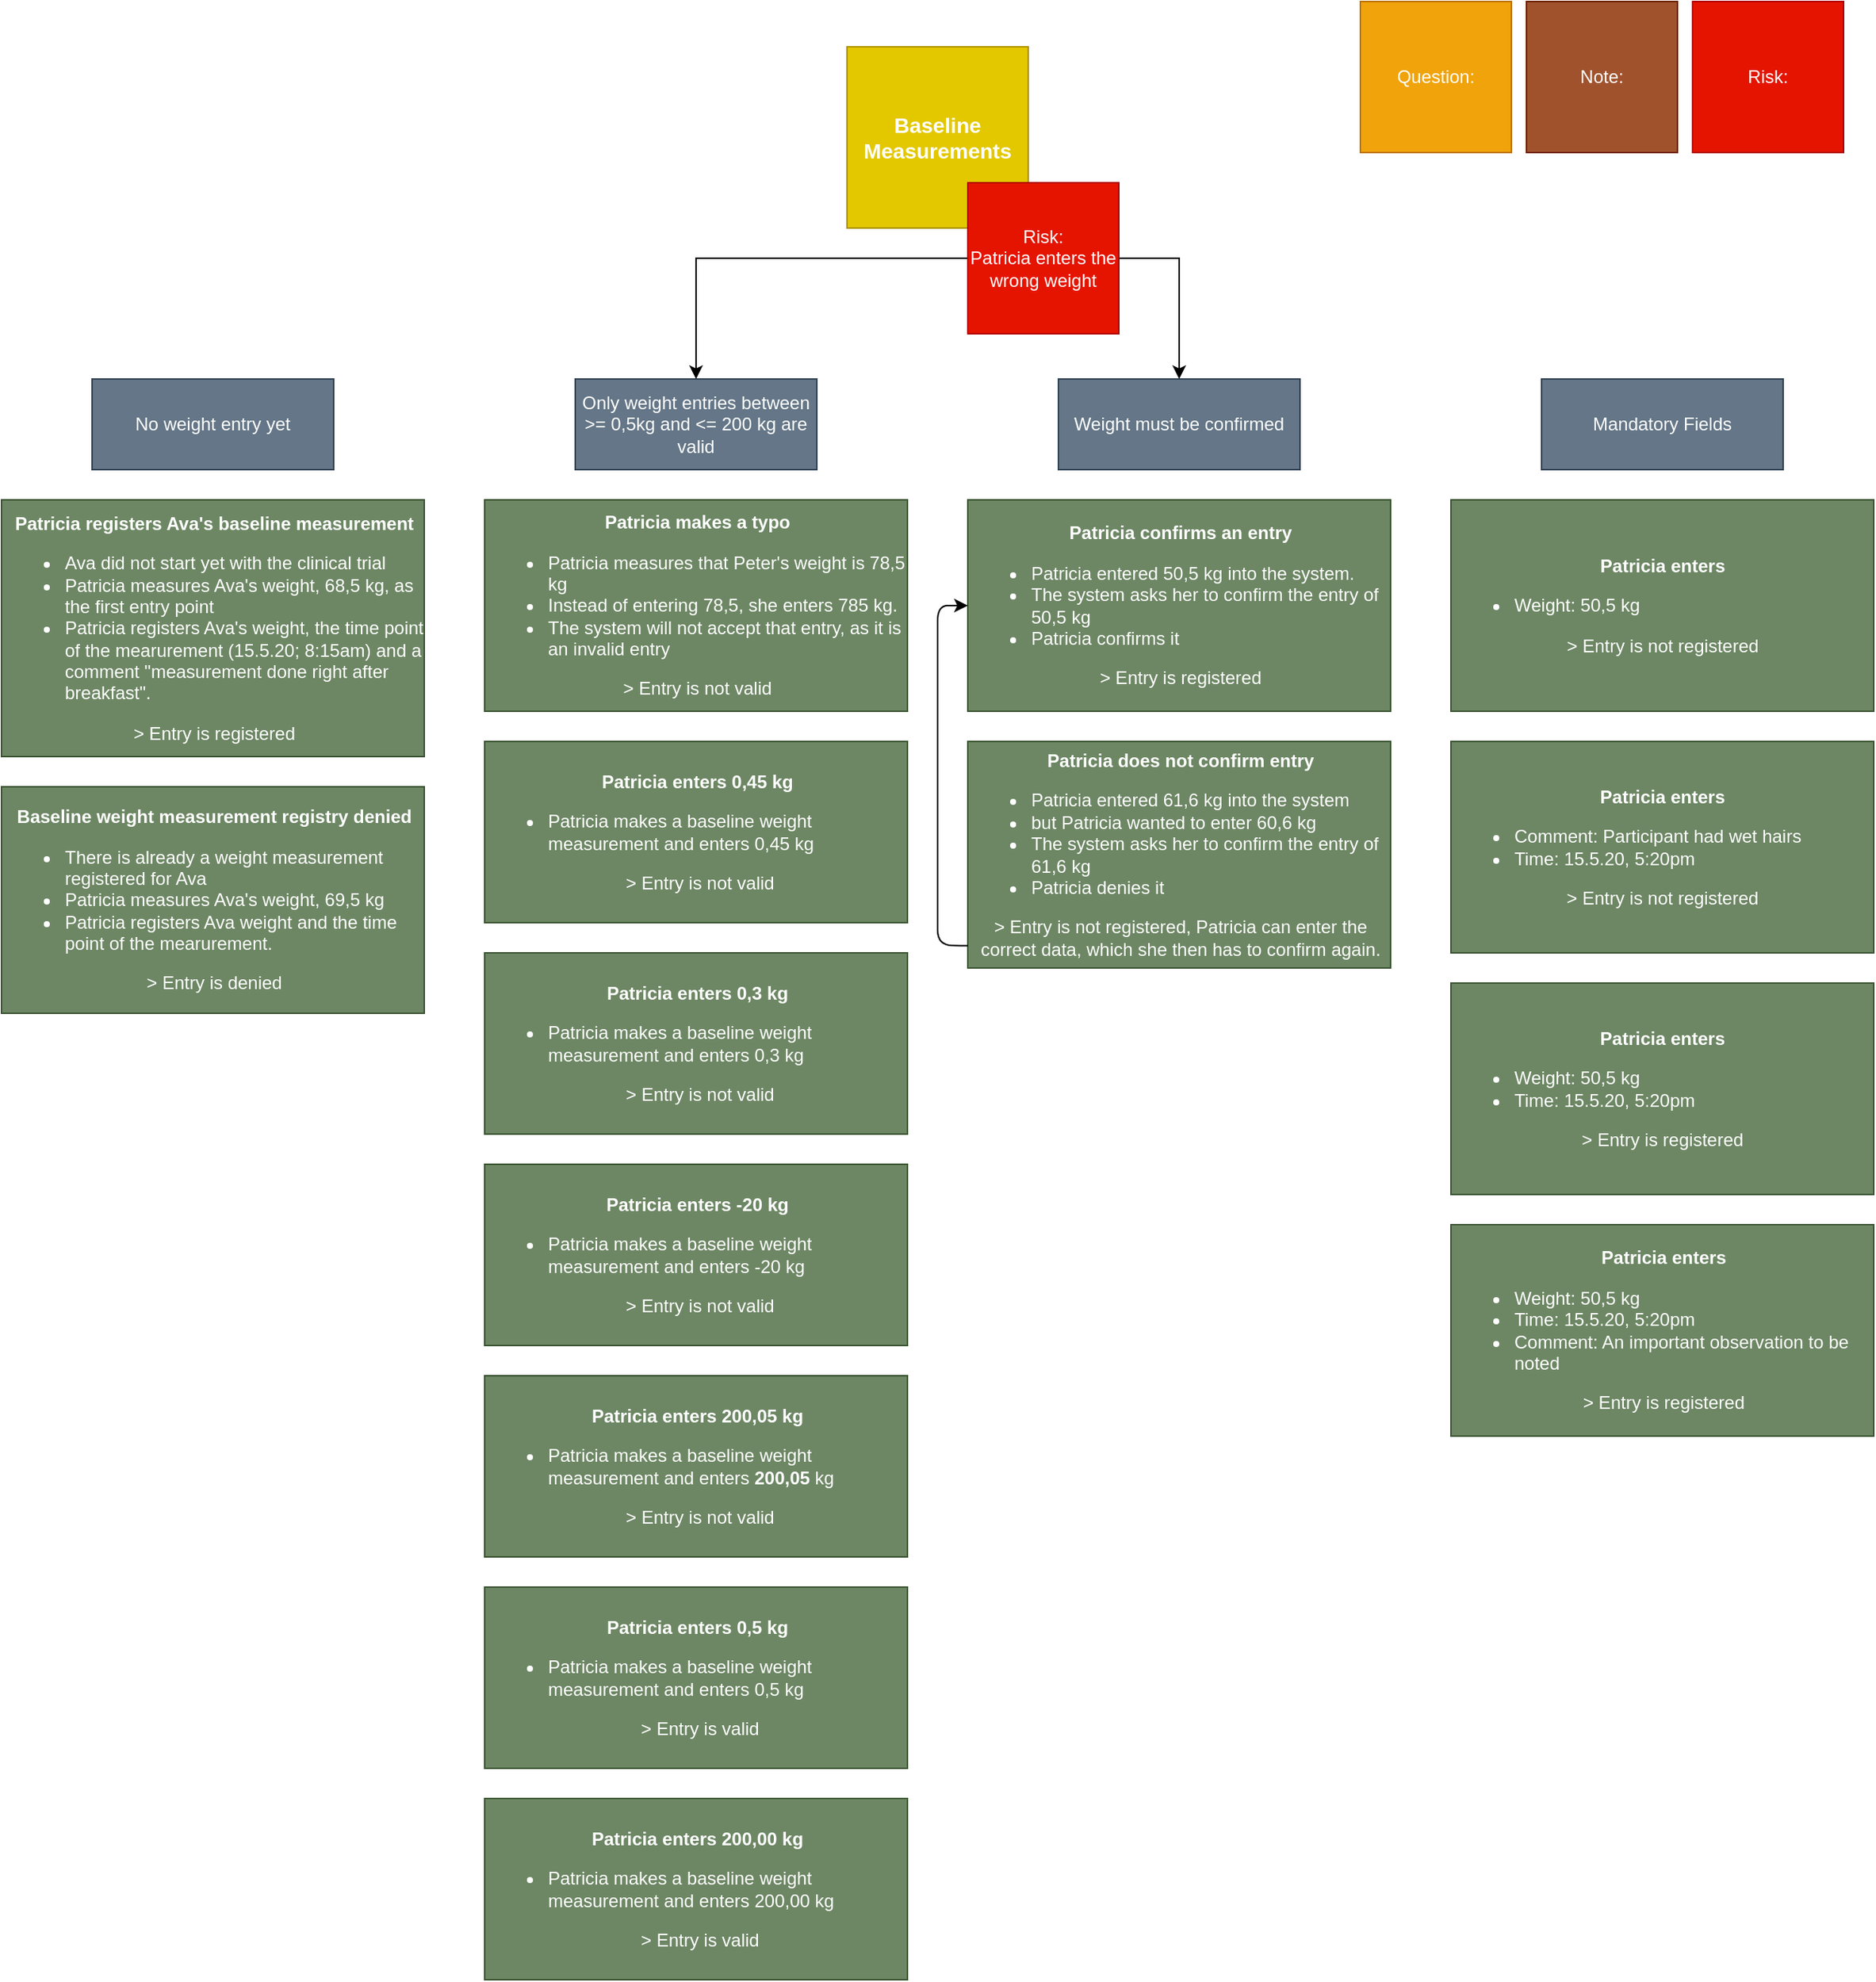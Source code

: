 <mxfile version="13.0.3" type="device"><diagram id="TZNGLyiKBYrCFd3WpfFy" name="Page-1"><mxGraphModel dx="1024" dy="890" grid="1" gridSize="10" guides="1" tooltips="1" connect="1" arrows="1" fold="1" page="1" pageScale="1" pageWidth="827" pageHeight="1169" math="0" shadow="0"><root><mxCell id="0"/><mxCell id="1" parent="0"/><mxCell id="kvqeDExt2K666dqQOh2v-1" value="&lt;span style=&quot;font-size: 14px&quot;&gt;&lt;b&gt;Baseline Measurements&lt;/b&gt;&lt;/span&gt;" style="whiteSpace=wrap;html=1;aspect=fixed;fillColor=#e3c800;strokeColor=#B09500;fontColor=#ffffff;" parent="1" vertex="1"><mxGeometry x="920" y="40" width="120" height="120" as="geometry"/></mxCell><mxCell id="kvqeDExt2K666dqQOh2v-2" value="&lt;div style=&quot;text-align: center&quot;&gt;&lt;span&gt;&lt;b&gt;Patricia registers Ava's baseline measurement&lt;/b&gt;&lt;/span&gt;&lt;/div&gt;&lt;ul&gt;&lt;li&gt;Ava did not start yet with the clinical trial&lt;/li&gt;&lt;li&gt;Patricia measures Ava's weight, 68,5 kg, as the first entry point&lt;/li&gt;&lt;li&gt;Patricia registers Ava's weight, the time point of the mearurement (15.5.20; 8:15am) and a comment &quot;measurement done right after breakfast&quot;.&lt;br&gt;&lt;/li&gt;&lt;/ul&gt;&lt;div style=&quot;text-align: center&quot;&gt;&amp;gt; Entry is registered&lt;/div&gt;" style="rounded=0;whiteSpace=wrap;html=1;align=left;fillColor=#6d8764;strokeColor=#3A5431;fontColor=#ffffff;" parent="1" vertex="1"><mxGeometry x="360" y="340" width="280" height="170" as="geometry"/></mxCell><mxCell id="kvqeDExt2K666dqQOh2v-4" value="No weight entry yet" style="rounded=0;whiteSpace=wrap;html=1;fillColor=#647687;strokeColor=#314354;fontColor=#ffffff;" parent="1" vertex="1"><mxGeometry x="420" y="260" width="160" height="60" as="geometry"/></mxCell><mxCell id="kvqeDExt2K666dqQOh2v-6" value="&lt;div style=&quot;text-align: center&quot;&gt;&lt;span&gt;&lt;b&gt;Patricia makes a typo&lt;/b&gt;&lt;/span&gt;&lt;/div&gt;&lt;ul&gt;&lt;li&gt;Patricia measures that Peter's weight is 78,5 kg&lt;/li&gt;&lt;li&gt;Instead of entering 78,5, she enters 785 kg.&lt;/li&gt;&lt;li&gt;The system will not accept that entry, as it is an invalid entry&lt;/li&gt;&lt;/ul&gt;&lt;div style=&quot;text-align: center&quot;&gt;&amp;gt; Entry is not valid&lt;/div&gt;" style="rounded=0;whiteSpace=wrap;html=1;align=left;fillColor=#6d8764;strokeColor=#3A5431;fontColor=#ffffff;" parent="1" vertex="1"><mxGeometry x="680" y="340" width="280" height="140" as="geometry"/></mxCell><mxCell id="kvqeDExt2K666dqQOh2v-7" value="Only weight entries between &amp;gt;= 0,5kg and &amp;lt;= 200 kg are valid" style="rounded=0;whiteSpace=wrap;html=1;fillColor=#647687;strokeColor=#314354;fontColor=#ffffff;" parent="1" vertex="1"><mxGeometry x="740" y="260" width="160" height="60" as="geometry"/></mxCell><mxCell id="kvqeDExt2K666dqQOh2v-8" value="Weight must be confirmed" style="rounded=0;whiteSpace=wrap;html=1;fillColor=#647687;strokeColor=#314354;fontColor=#ffffff;" parent="1" vertex="1"><mxGeometry x="1060" y="260" width="160" height="60" as="geometry"/></mxCell><mxCell id="kvqeDExt2K666dqQOh2v-9" value="&lt;div style=&quot;text-align: center&quot;&gt;&lt;span&gt;&lt;b&gt;Patricia confirms an entry&lt;/b&gt;&lt;/span&gt;&lt;/div&gt;&lt;ul&gt;&lt;li&gt;Patricia entered 50,5 kg into the system.&lt;/li&gt;&lt;li&gt;The system asks her to confirm the entry of 50,5 kg&lt;/li&gt;&lt;li&gt;Patricia confirms it&lt;/li&gt;&lt;/ul&gt;&lt;div style=&quot;text-align: center&quot;&gt;&amp;gt; Entry is registered&lt;/div&gt;" style="rounded=0;whiteSpace=wrap;html=1;align=left;fillColor=#6d8764;strokeColor=#3A5431;fontColor=#ffffff;" parent="1" vertex="1"><mxGeometry x="1000" y="340" width="280" height="140" as="geometry"/></mxCell><mxCell id="rhDXQHSUQcZURmbBb0o7-9" value="Risk:" style="whiteSpace=wrap;html=1;aspect=fixed;fillColor=#e51400;strokeColor=#B20000;fontColor=#ffffff;" parent="1" vertex="1"><mxGeometry x="1480" y="10" width="100" height="100" as="geometry"/></mxCell><mxCell id="rhDXQHSUQcZURmbBb0o7-10" value="Note:&lt;br&gt;" style="whiteSpace=wrap;html=1;aspect=fixed;fillColor=#a0522d;strokeColor=#6D1F00;fontColor=#ffffff;" parent="1" vertex="1"><mxGeometry x="1370" y="10" width="100" height="100" as="geometry"/></mxCell><mxCell id="rhDXQHSUQcZURmbBb0o7-12" value="Question:" style="whiteSpace=wrap;html=1;aspect=fixed;fillColor=#f0a30a;strokeColor=#BD7000;fontColor=#ffffff;" parent="1" vertex="1"><mxGeometry x="1260" y="10" width="100" height="100" as="geometry"/></mxCell><mxCell id="rhDXQHSUQcZURmbBb0o7-18" style="edgeStyle=orthogonalEdgeStyle;rounded=0;orthogonalLoop=1;jettySize=auto;html=1;exitX=0;exitY=0.5;exitDx=0;exitDy=0;" parent="1" source="rhDXQHSUQcZURmbBb0o7-19" target="kvqeDExt2K666dqQOh2v-7" edge="1"><mxGeometry relative="1" as="geometry"><mxPoint x="810" y="170" as="sourcePoint"/></mxGeometry></mxCell><mxCell id="sE_AOiGYRDkWZtbW5O-m-2" style="edgeStyle=orthogonalEdgeStyle;rounded=0;orthogonalLoop=1;jettySize=auto;html=1;exitX=1;exitY=0.5;exitDx=0;exitDy=0;" parent="1" source="rhDXQHSUQcZURmbBb0o7-19" target="kvqeDExt2K666dqQOh2v-8" edge="1"><mxGeometry relative="1" as="geometry"/></mxCell><mxCell id="rhDXQHSUQcZURmbBb0o7-19" value="Risk:&lt;br&gt;Patricia enters the wrong weight" style="whiteSpace=wrap;html=1;aspect=fixed;fillColor=#e51400;strokeColor=#B20000;fontColor=#ffffff;" parent="1" vertex="1"><mxGeometry x="1000" y="130" width="100" height="100" as="geometry"/></mxCell><mxCell id="z6jxBhkK3wpdm3jlGRuF-1" value="&lt;div style=&quot;text-align: center&quot;&gt;&lt;span&gt;&lt;b&gt;Patricia enters 0,5 kg&lt;/b&gt;&lt;/span&gt;&lt;/div&gt;&lt;ul&gt;&lt;li&gt;Patricia makes a baseline weight measurement and enters 0,5 kg&lt;/li&gt;&lt;/ul&gt;&lt;div style=&quot;text-align: center&quot;&gt;&lt;span&gt;&amp;nbsp;&amp;gt; Entry is valid&lt;/span&gt;&lt;/div&gt;" style="rounded=0;whiteSpace=wrap;html=1;align=left;fillColor=#6d8764;strokeColor=#3A5431;fontColor=#ffffff;" parent="1" vertex="1"><mxGeometry x="680" y="1060" width="280" height="120" as="geometry"/></mxCell><mxCell id="z6jxBhkK3wpdm3jlGRuF-2" value="&lt;div style=&quot;text-align: center&quot;&gt;&lt;span&gt;&lt;b&gt;Patricia enters 0,45 kg&lt;/b&gt;&lt;/span&gt;&lt;/div&gt;&lt;ul&gt;&lt;li&gt;Patricia makes a baseline weight measurement and enters 0,45 kg&lt;/li&gt;&lt;/ul&gt;&lt;div style=&quot;text-align: center&quot;&gt;&lt;span&gt;&amp;nbsp;&amp;gt; Entry is not valid&lt;/span&gt;&lt;/div&gt;" style="rounded=0;whiteSpace=wrap;html=1;align=left;fillColor=#6d8764;strokeColor=#3A5431;fontColor=#ffffff;" parent="1" vertex="1"><mxGeometry x="680" y="500" width="280" height="120" as="geometry"/></mxCell><mxCell id="z6jxBhkK3wpdm3jlGRuF-3" value="&lt;div style=&quot;text-align: center&quot;&gt;&lt;span&gt;&lt;b&gt;Patricia enters 0,3 kg&lt;/b&gt;&lt;/span&gt;&lt;/div&gt;&lt;ul&gt;&lt;li&gt;Patricia makes a baseline weight measurement and enters 0,3 kg&lt;/li&gt;&lt;/ul&gt;&lt;div style=&quot;text-align: center&quot;&gt;&lt;span&gt;&amp;nbsp;&amp;gt; Entry is not valid&lt;/span&gt;&lt;/div&gt;" style="rounded=0;whiteSpace=wrap;html=1;align=left;fillColor=#6d8764;strokeColor=#3A5431;fontColor=#ffffff;" parent="1" vertex="1"><mxGeometry x="680" y="640" width="280" height="120" as="geometry"/></mxCell><mxCell id="z6jxBhkK3wpdm3jlGRuF-4" value="&lt;div style=&quot;text-align: center&quot;&gt;&lt;span&gt;&lt;b&gt;Patricia enters -20 kg&lt;/b&gt;&lt;/span&gt;&lt;/div&gt;&lt;ul&gt;&lt;li&gt;Patricia makes a baseline weight measurement and enters -20 kg&lt;/li&gt;&lt;/ul&gt;&lt;div style=&quot;text-align: center&quot;&gt;&lt;span&gt;&amp;nbsp;&amp;gt; Entry is not valid&lt;/span&gt;&lt;/div&gt;" style="rounded=0;whiteSpace=wrap;html=1;align=left;fillColor=#6d8764;strokeColor=#3A5431;fontColor=#ffffff;" parent="1" vertex="1"><mxGeometry x="680" y="780" width="280" height="120" as="geometry"/></mxCell><mxCell id="z6jxBhkK3wpdm3jlGRuF-5" value="&lt;div style=&quot;text-align: center&quot;&gt;&lt;span&gt;&lt;b&gt;Patricia enters 200,05 kg&lt;/b&gt;&lt;/span&gt;&lt;/div&gt;&lt;ul&gt;&lt;li&gt;Patricia makes a baseline weight measurement and enters&amp;nbsp;&lt;b style=&quot;text-align: center&quot;&gt;200,05&lt;/b&gt;&amp;nbsp;kg&lt;/li&gt;&lt;/ul&gt;&lt;div style=&quot;text-align: center&quot;&gt;&lt;span&gt;&amp;nbsp;&amp;gt; Entry is not valid&lt;/span&gt;&lt;/div&gt;" style="rounded=0;whiteSpace=wrap;html=1;align=left;fillColor=#6d8764;strokeColor=#3A5431;fontColor=#ffffff;" parent="1" vertex="1"><mxGeometry x="680" y="920" width="280" height="120" as="geometry"/></mxCell><mxCell id="z6jxBhkK3wpdm3jlGRuF-6" value="&lt;div style=&quot;text-align: center&quot;&gt;&lt;span&gt;&lt;b&gt;Patricia enters 200,00 kg&lt;/b&gt;&lt;/span&gt;&lt;/div&gt;&lt;ul&gt;&lt;li&gt;Patricia makes a baseline weight measurement and enters 200,00 kg&lt;/li&gt;&lt;/ul&gt;&lt;div style=&quot;text-align: center&quot;&gt;&lt;span&gt;&amp;nbsp;&amp;gt; Entry is valid&lt;/span&gt;&lt;/div&gt;" style="rounded=0;whiteSpace=wrap;html=1;align=left;fillColor=#6d8764;strokeColor=#3A5431;fontColor=#ffffff;" parent="1" vertex="1"><mxGeometry x="680" y="1200" width="280" height="120" as="geometry"/></mxCell><mxCell id="z6jxBhkK3wpdm3jlGRuF-7" value="&lt;div style=&quot;text-align: center&quot;&gt;&lt;span&gt;&lt;b&gt;Patricia does not confirm entry&lt;/b&gt;&lt;/span&gt;&lt;/div&gt;&lt;ul&gt;&lt;li&gt;Patricia entered 61,6 kg into the system&lt;/li&gt;&lt;li&gt;but Patricia wanted to enter 60,6 kg&lt;/li&gt;&lt;li&gt;The system asks her to confirm the entry of 61,6 kg&lt;/li&gt;&lt;li&gt;Patricia denies it&lt;/li&gt;&lt;/ul&gt;&lt;div style=&quot;text-align: center&quot;&gt;&amp;gt; Entry is not registered, Patricia can enter the correct data, which she then has to confirm again.&lt;/div&gt;" style="rounded=0;whiteSpace=wrap;html=1;align=left;fillColor=#6d8764;strokeColor=#3A5431;fontColor=#ffffff;" parent="1" vertex="1"><mxGeometry x="1000" y="500" width="280" height="150" as="geometry"/></mxCell><mxCell id="v14yguRq744Sd6s_HSi--1" value="&lt;div style=&quot;text-align: center&quot;&gt;&lt;span&gt;&lt;b&gt;Baseline weight measurement registry denied&lt;/b&gt;&lt;/span&gt;&lt;/div&gt;&lt;ul&gt;&lt;li&gt;There is already a weight measurement registered for Ava&lt;/li&gt;&lt;li&gt;Patricia measures Ava's weight, 69,5 kg&lt;/li&gt;&lt;li&gt;Patricia registers Ava weight and the time point of the mearurement.&lt;br&gt;&lt;/li&gt;&lt;/ul&gt;&lt;div style=&quot;text-align: center&quot;&gt;&amp;gt; Entry is denied&lt;/div&gt;" style="rounded=0;whiteSpace=wrap;html=1;align=left;fillColor=#6d8764;strokeColor=#3A5431;fontColor=#ffffff;" parent="1" vertex="1"><mxGeometry x="360" y="530" width="280" height="150" as="geometry"/></mxCell><mxCell id="v14yguRq744Sd6s_HSi--2" value="Mandatory Fields" style="rounded=0;whiteSpace=wrap;html=1;fillColor=#647687;strokeColor=#314354;fontColor=#ffffff;" parent="1" vertex="1"><mxGeometry x="1380" y="260" width="160" height="60" as="geometry"/></mxCell><mxCell id="v14yguRq744Sd6s_HSi--3" value="&lt;div style=&quot;text-align: center&quot;&gt;&lt;span&gt;&lt;b&gt;Patricia enters&lt;/b&gt;&lt;/span&gt;&lt;/div&gt;&lt;ul&gt;&lt;li&gt;Weight: 50,5 kg&amp;nbsp; &amp;nbsp; &amp;nbsp; &amp;nbsp; &amp;nbsp; &amp;nbsp; &amp;nbsp; &amp;nbsp; &amp;nbsp; &amp;nbsp; &amp;nbsp; &amp;nbsp; &amp;nbsp; &amp;nbsp; &amp;nbsp; &amp;nbsp; &amp;nbsp; &amp;nbsp; &amp;nbsp; &amp;nbsp; &amp;nbsp; &amp;nbsp; &amp;nbsp;&amp;nbsp;&lt;/li&gt;&lt;/ul&gt;&lt;div style=&quot;text-align: center&quot;&gt;&amp;gt; Entry is not registered&lt;/div&gt;" style="rounded=0;whiteSpace=wrap;html=1;align=left;fillColor=#6d8764;strokeColor=#3A5431;fontColor=#ffffff;" parent="1" vertex="1"><mxGeometry x="1320" y="340" width="280" height="140" as="geometry"/></mxCell><mxCell id="v14yguRq744Sd6s_HSi--4" value="&lt;div style=&quot;text-align: center&quot;&gt;&lt;span&gt;&lt;b&gt;Patricia enters&lt;/b&gt;&lt;/span&gt;&lt;/div&gt;&lt;ul&gt;&lt;li&gt;Weight: 50,5 kg&amp;nbsp;&lt;/li&gt;&lt;li&gt;Time: 15.5.20, 5:20pm&amp;nbsp; &amp;nbsp; &amp;nbsp; &amp;nbsp; &amp;nbsp; &amp;nbsp; &amp;nbsp; &amp;nbsp; &amp;nbsp; &amp;nbsp; &amp;nbsp; &amp;nbsp; &amp;nbsp; &amp;nbsp; &amp;nbsp; &amp;nbsp; &amp;nbsp; &amp;nbsp;&lt;/li&gt;&lt;/ul&gt;&lt;div style=&quot;text-align: center&quot;&gt;&amp;gt; Entry is registered&lt;/div&gt;" style="rounded=0;whiteSpace=wrap;html=1;align=left;fillColor=#6d8764;strokeColor=#3A5431;fontColor=#ffffff;" parent="1" vertex="1"><mxGeometry x="1320" y="660" width="280" height="140" as="geometry"/></mxCell><mxCell id="v14yguRq744Sd6s_HSi--5" value="&lt;div style=&quot;text-align: center&quot;&gt;&lt;span&gt;&lt;b&gt;Patricia enters&lt;/b&gt;&lt;/span&gt;&lt;/div&gt;&lt;ul&gt;&lt;li&gt;Comment: Participant had wet hairs&amp;nbsp;&lt;/li&gt;&lt;li&gt;Time: 15.5.20, 5:20pm&amp;nbsp; &amp;nbsp; &amp;nbsp; &amp;nbsp; &amp;nbsp; &amp;nbsp; &amp;nbsp; &amp;nbsp; &amp;nbsp; &amp;nbsp; &amp;nbsp; &amp;nbsp; &amp;nbsp; &amp;nbsp; &amp;nbsp; &amp;nbsp; &amp;nbsp; &amp;nbsp;&lt;/li&gt;&lt;/ul&gt;&lt;div style=&quot;text-align: center&quot;&gt;&amp;gt; Entry is not registered&lt;/div&gt;" style="rounded=0;whiteSpace=wrap;html=1;align=left;fillColor=#6d8764;strokeColor=#3A5431;fontColor=#ffffff;" parent="1" vertex="1"><mxGeometry x="1320" y="500" width="280" height="140" as="geometry"/></mxCell><mxCell id="v14yguRq744Sd6s_HSi--6" value="&lt;div style=&quot;text-align: center&quot;&gt;&lt;span&gt;&lt;b&gt;Patricia enters&lt;/b&gt;&lt;/span&gt;&lt;/div&gt;&lt;ul&gt;&lt;li&gt;Weight: 50,5 kg&amp;nbsp;&lt;/li&gt;&lt;li&gt;Time: 15.5.20, 5:20pm&lt;/li&gt;&lt;li&gt;Comment: An important observation to be noted&amp;nbsp; &amp;nbsp; &amp;nbsp; &amp;nbsp; &amp;nbsp; &amp;nbsp; &amp;nbsp; &amp;nbsp; &amp;nbsp; &amp;nbsp; &amp;nbsp; &amp;nbsp; &amp;nbsp; &amp;nbsp; &amp;nbsp; &amp;nbsp; &amp;nbsp; &amp;nbsp;&lt;/li&gt;&lt;/ul&gt;&lt;div style=&quot;text-align: center&quot;&gt;&amp;gt; Entry is registered&lt;/div&gt;" style="rounded=0;whiteSpace=wrap;html=1;align=left;fillColor=#6d8764;strokeColor=#3A5431;fontColor=#ffffff;" parent="1" vertex="1"><mxGeometry x="1320" y="820" width="280" height="140" as="geometry"/></mxCell><mxCell id="v14yguRq744Sd6s_HSi--7" value="" style="endArrow=classic;html=1;exitX=0;exitY=0.902;exitDx=0;exitDy=0;entryX=0;entryY=0.5;entryDx=0;entryDy=0;exitPerimeter=0;" parent="1" source="z6jxBhkK3wpdm3jlGRuF-7" target="kvqeDExt2K666dqQOh2v-9" edge="1"><mxGeometry width="50" height="50" relative="1" as="geometry"><mxPoint x="1010" y="820" as="sourcePoint"/><mxPoint x="1060" y="770" as="targetPoint"/><Array as="points"><mxPoint x="980" y="635"/><mxPoint x="980" y="575"/><mxPoint x="980" y="490"/><mxPoint x="980" y="410"/></Array></mxGeometry></mxCell></root></mxGraphModel></diagram></mxfile>